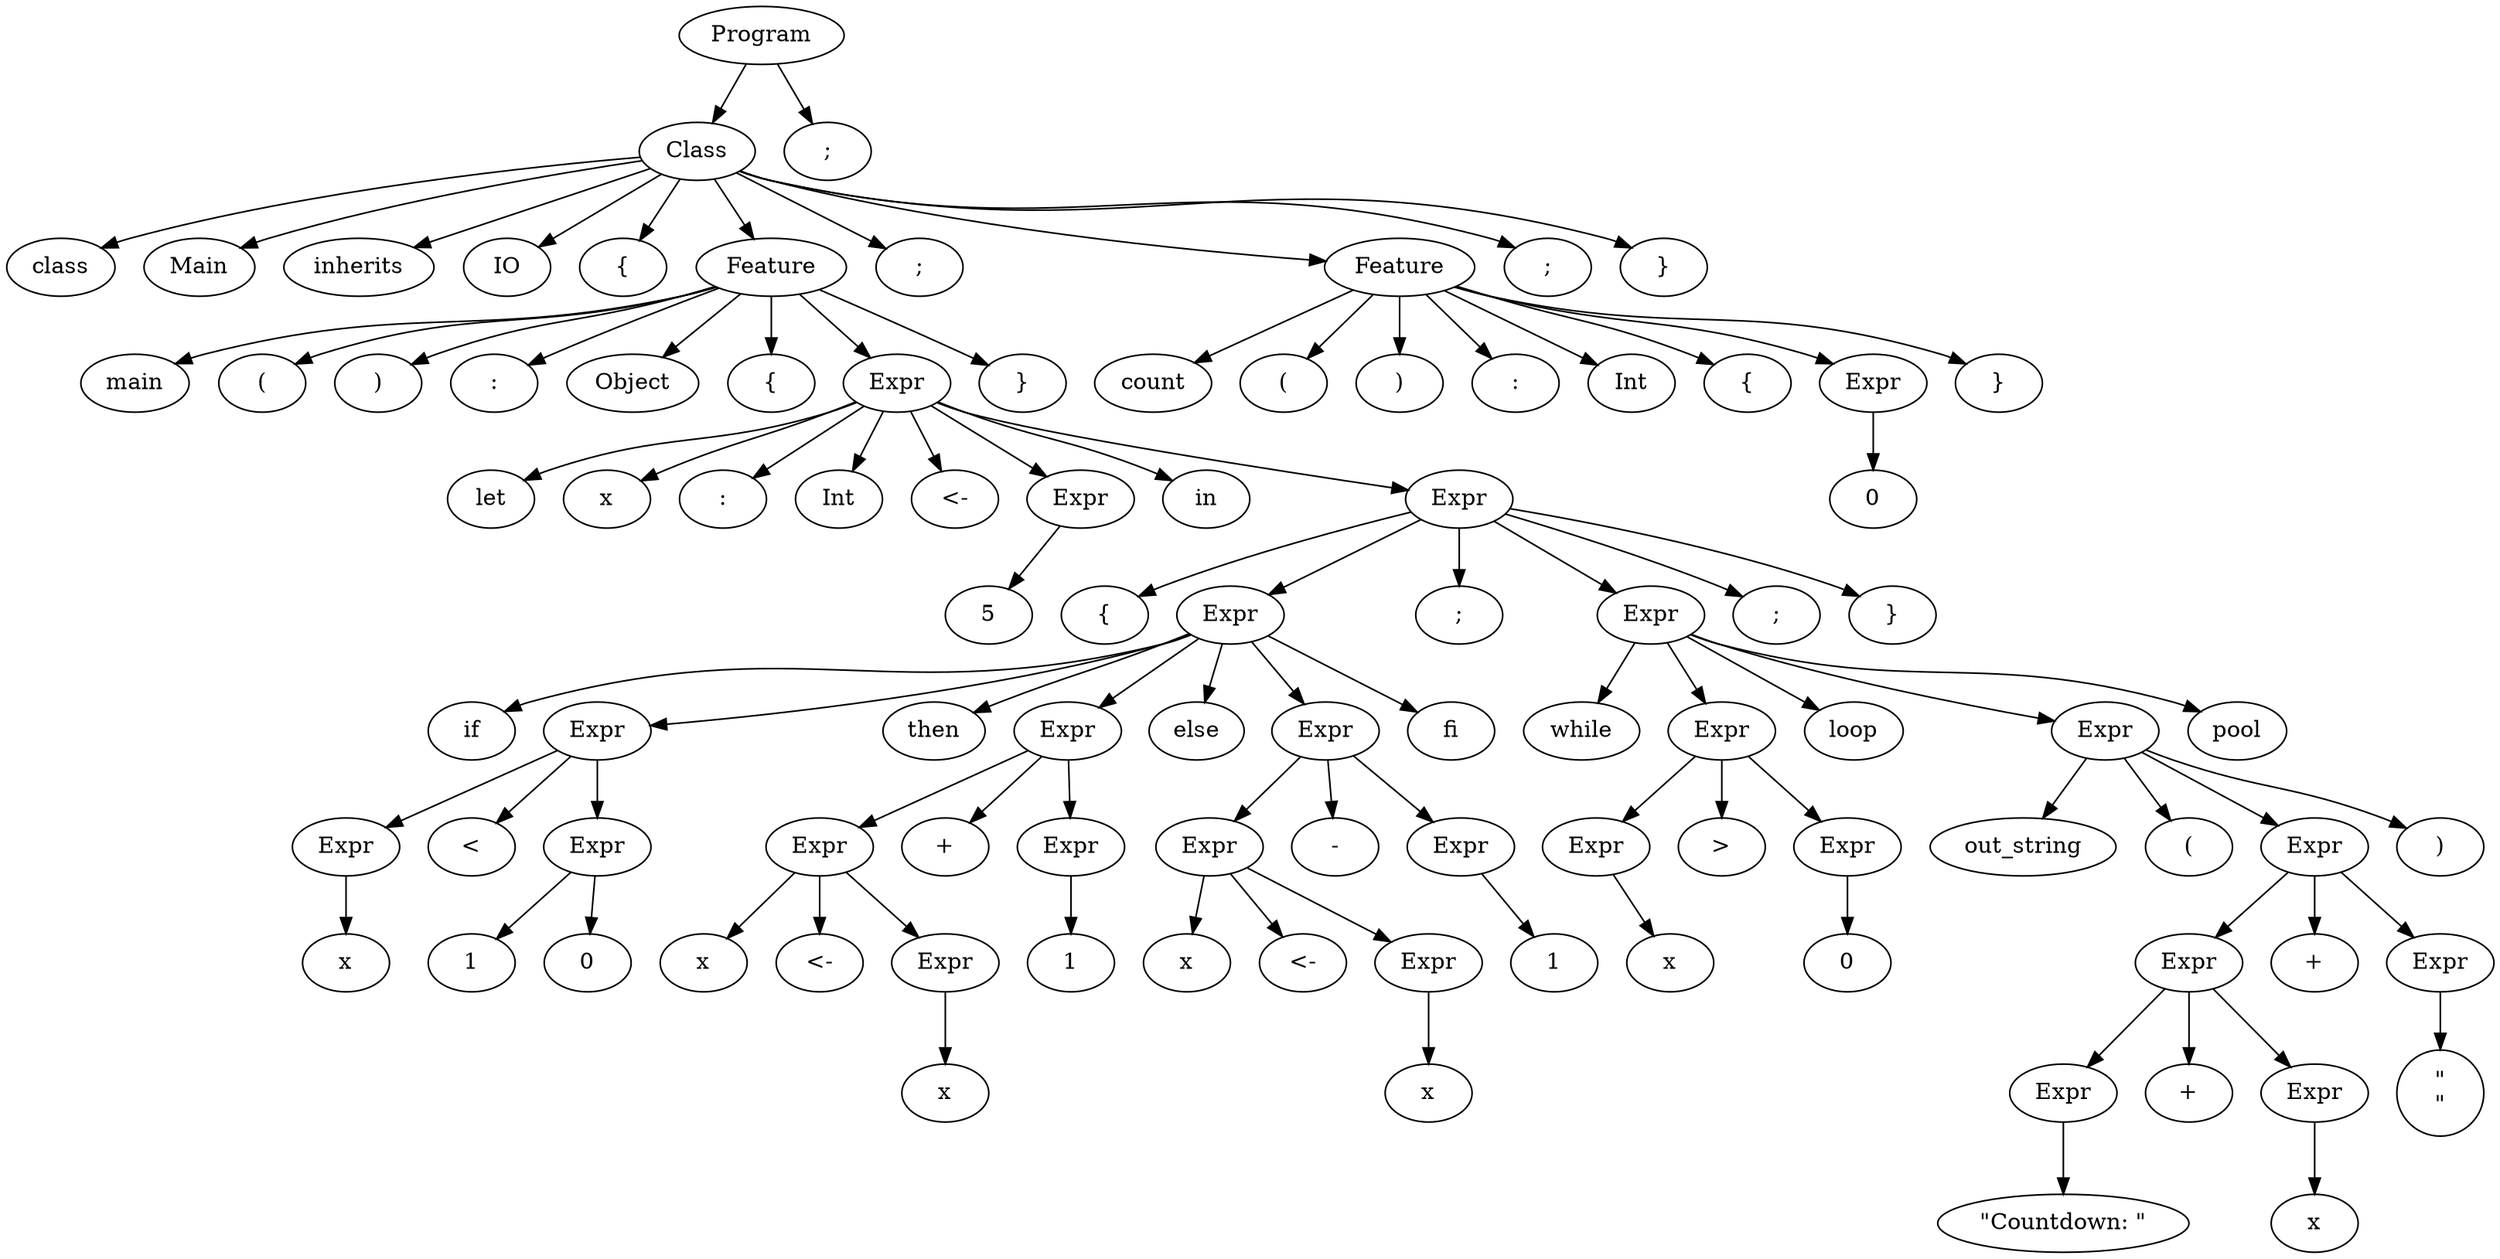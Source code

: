 digraph {
	0 [label=Program]
	0 -> 1
	1 [label=Class]
	1 -> 2
	2 [label=class]
	1 -> 3
	3 [label=Main]
	1 -> 4
	4 [label=inherits]
	1 -> 5
	5 [label=IO]
	1 -> 6
	6 [label="{"]
	1 -> 7
	7 [label=Feature]
	7 -> 8
	8 [label=main]
	7 -> 9
	9 [label="("]
	7 -> 10
	10 [label=")"]
	7 -> 11
	11 [label=":"]
	7 -> 12
	12 [label=Object]
	7 -> 13
	13 [label="{"]
	7 -> 14
	14 [label=Expr]
	14 -> 15
	15 [label=let]
	14 -> 16
	16 [label=x]
	14 -> 17
	17 [label=":"]
	14 -> 18
	18 [label=Int]
	14 -> 19
	19 [label="<-"]
	14 -> 20
	20 [label=Expr]
	20 -> 21
	21 [label=5]
	14 -> 22
	22 [label=in]
	14 -> 23
	23 [label=Expr]
	23 -> 24
	24 [label="{"]
	23 -> 25
	25 [label=Expr]
	25 -> 26
	26 [label=if]
	25 -> 27
	27 [label=Expr]
	27 -> 28
	28 [label=Expr]
	28 -> 29
	29 [label=x]
	27 -> 30
	30 [label="<"]
	27 -> 31
	31 [label=Expr]
	31 -> 32
	32 [label=1]
	31 -> 33
	33 [label=0]
	25 -> 34
	34 [label=then]
	25 -> 35
	35 [label=Expr]
	35 -> 36
	36 [label=Expr]
	36 -> 37
	37 [label=x]
	36 -> 38
	38 [label="<-"]
	36 -> 39
	39 [label=Expr]
	39 -> 40
	40 [label=x]
	35 -> 41
	41 [label="+"]
	35 -> 42
	42 [label=Expr]
	42 -> 43
	43 [label=1]
	25 -> 44
	44 [label=else]
	25 -> 45
	45 [label=Expr]
	45 -> 46
	46 [label=Expr]
	46 -> 47
	47 [label=x]
	46 -> 48
	48 [label="<-"]
	46 -> 49
	49 [label=Expr]
	49 -> 50
	50 [label=x]
	45 -> 51
	51 [label="-"]
	45 -> 52
	52 [label=Expr]
	52 -> 53
	53 [label=1]
	25 -> 54
	54 [label=fi]
	23 -> 55
	55 [label=";"]
	23 -> 56
	56 [label=Expr]
	56 -> 57
	57 [label=while]
	56 -> 58
	58 [label=Expr]
	58 -> 59
	59 [label=Expr]
	59 -> 60
	60 [label=x]
	58 -> 61
	61 [label=">"]
	58 -> 62
	62 [label=Expr]
	62 -> 63
	63 [label=0]
	56 -> 64
	64 [label=loop]
	56 -> 65
	65 [label=Expr]
	65 -> 66
	66 [label=out_string]
	65 -> 67
	67 [label="("]
	65 -> 68
	68 [label=Expr]
	68 -> 69
	69 [label=Expr]
	69 -> 70
	70 [label=Expr]
	70 -> 71
	71 [label="\"Countdown: \""]
	69 -> 72
	72 [label="+"]
	69 -> 73
	73 [label=Expr]
	73 -> 74
	74 [label=x]
	68 -> 75
	75 [label="+"]
	68 -> 76
	76 [label=Expr]
	76 -> 77
	77 [label="\"\n\""]
	65 -> 78
	78 [label=")"]
	56 -> 79
	79 [label=pool]
	23 -> 80
	80 [label=";"]
	23 -> 81
	81 [label="}"]
	7 -> 82
	82 [label="}"]
	1 -> 83
	83 [label=";"]
	1 -> 84
	84 [label=Feature]
	84 -> 85
	85 [label=count]
	84 -> 86
	86 [label="("]
	84 -> 87
	87 [label=")"]
	84 -> 88
	88 [label=":"]
	84 -> 89
	89 [label=Int]
	84 -> 90
	90 [label="{"]
	84 -> 91
	91 [label=Expr]
	91 -> 92
	92 [label=0]
	84 -> 93
	93 [label="}"]
	1 -> 94
	94 [label=";"]
	1 -> 95
	95 [label="}"]
	0 -> 96
	96 [label=";"]
}

